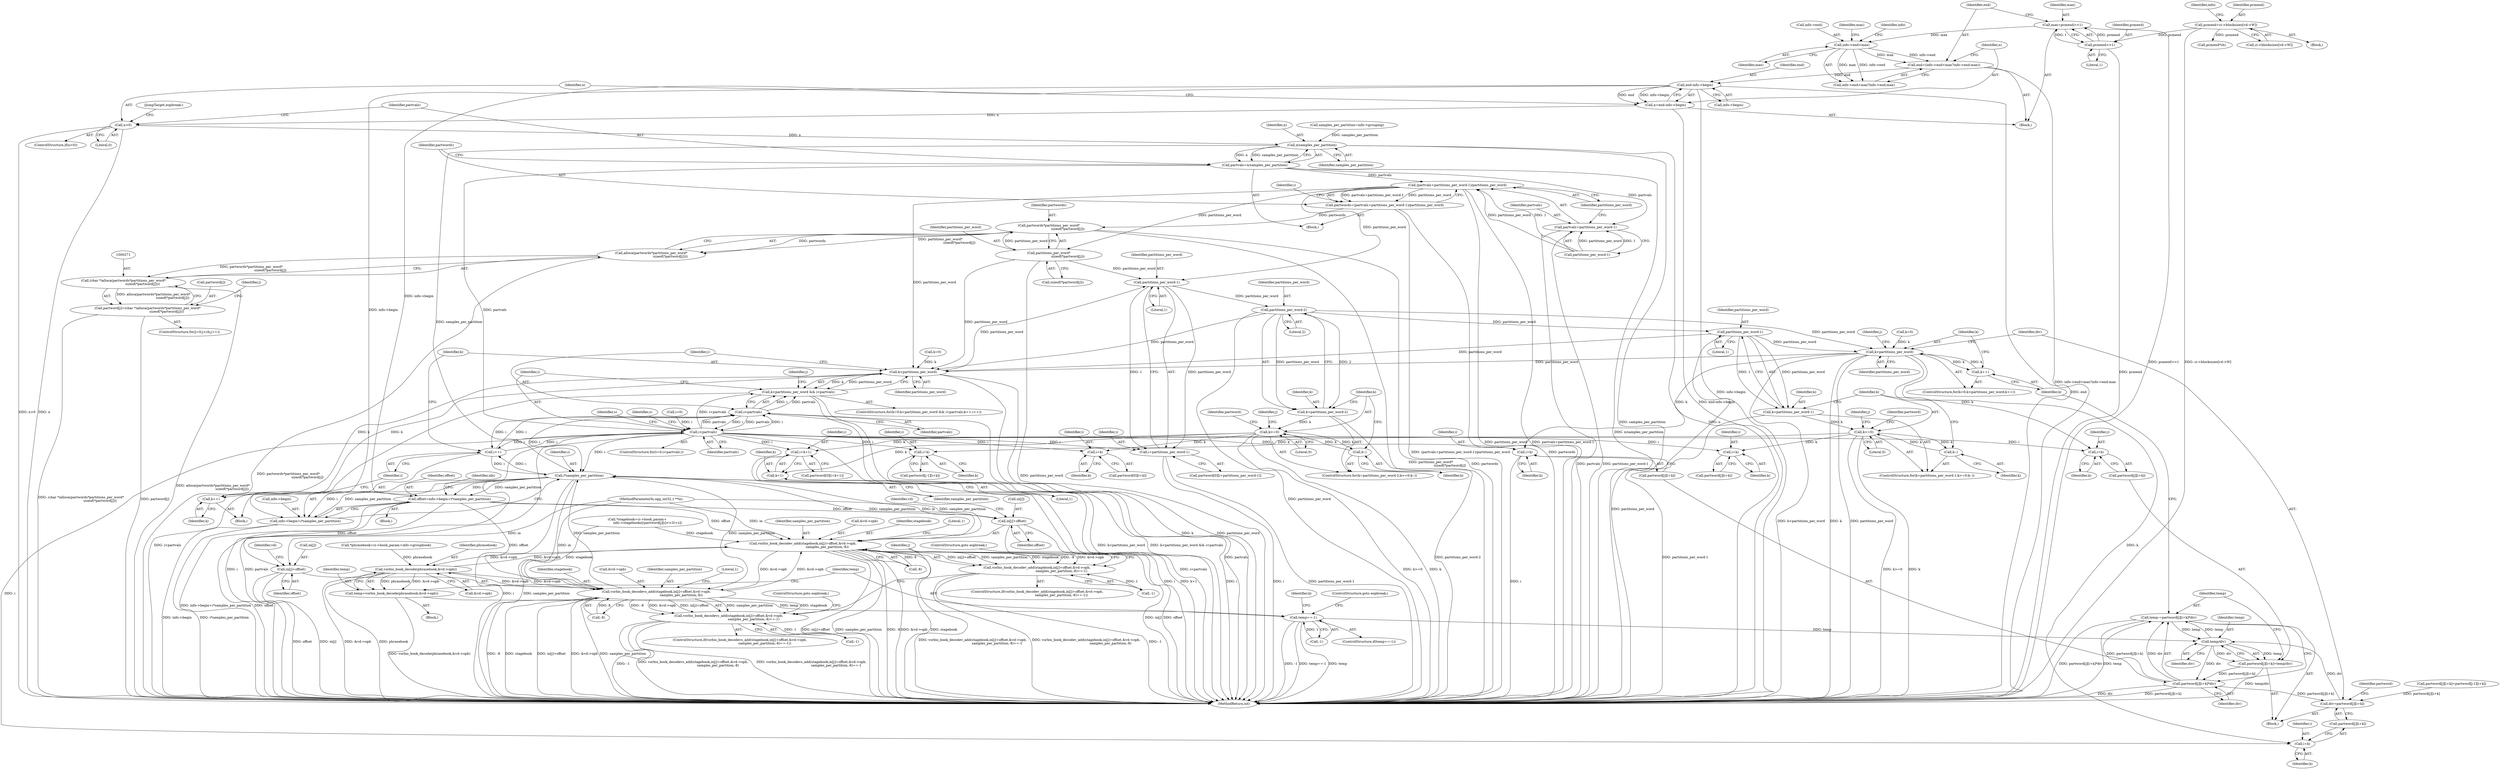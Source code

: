 digraph "0_Android_659030a2e80c38fb8da0a4eb68695349eec6778b@pointer" {
"1000193" [label="(Call,end-info->begin)"];
"1000178" [label="(Call,end=(info->end<max?info->end:max))"];
"1000181" [label="(Call,info->end<max)"];
"1000172" [label="(Call,max=pcmend>>1)"];
"1000174" [label="(Call,pcmend>>1)"];
"1000155" [label="(Call,pcmend=ci->blocksizes[vd->W])"];
"1000191" [label="(Call,n=end-info->begin)"];
"1000199" [label="(Call,n>0)"];
"1000206" [label="(Call,n/samples_per_partition)"];
"1000204" [label="(Call,partvals=n/samples_per_partition)"];
"1000212" [label="(Call,(partvals+partitions_per_word-1)/partitions_per_word)"];
"1000210" [label="(Call,partwords=(partvals+partitions_per_word-1)/partitions_per_word)"];
"1000273" [label="(Call,partwords*partitions_per_word*\n                                     sizeof(*partword[j]))"];
"1000272" [label="(Call,alloca(partwords*partitions_per_word*\n                                     sizeof(*partword[j])))"];
"1000270" [label="(Call,(char *)alloca(partwords*partitions_per_word*\n                                     sizeof(*partword[j])))"];
"1000266" [label="(Call,partword[j]=(char *)alloca(partwords*partitions_per_word*\n                                     sizeof(*partword[j])))"];
"1000275" [label="(Call,partitions_per_word*\n                                     sizeof(*partword[j]))"];
"1000314" [label="(Call,partitions_per_word-1)"];
"1000312" [label="(Call,i+partitions_per_word-1)"];
"1000321" [label="(Call,partitions_per_word-2)"];
"1000319" [label="(Call,k=partitions_per_word-2)"];
"1000324" [label="(Call,k>=0)"];
"1000327" [label="(Call,k--)"];
"1000334" [label="(Call,i+k)"];
"1000342" [label="(Call,i+k+1)"];
"1000344" [label="(Call,k+1)"];
"1000362" [label="(Call,partitions_per_word-1)"];
"1000360" [label="(Call,k=partitions_per_word-1)"];
"1000365" [label="(Call,k>=0)"];
"1000368" [label="(Call,k--)"];
"1000375" [label="(Call,i+k)"];
"1000384" [label="(Call,i+k)"];
"1000416" [label="(Call,k<partitions_per_word)"];
"1000419" [label="(Call,k++)"];
"1000429" [label="(Call,i+k)"];
"1000437" [label="(Call,i+k)"];
"1000450" [label="(Call,i+k)"];
"1000459" [label="(Call,k<partitions_per_word)"];
"1000458" [label="(Call,k<partitions_per_word && i<partvals)"];
"1000466" [label="(Call,k++)"];
"1000213" [label="(Call,partvals+partitions_per_word-1)"];
"1000298" [label="(Call,i<partvals)"];
"1000462" [label="(Call,i<partvals)"];
"1000468" [label="(Call,i++)"];
"1000487" [label="(Call,i*samples_per_partition)"];
"1000481" [label="(Call,offset=info->begin+i*samples_per_partition)"];
"1000544" [label="(Call,vorbis_book_decodev_add(stagebook,in[j]+offset,&vd->opb,\n                                               samples_per_partition,-8))"];
"1000400" [label="(Call,vorbis_book_decode(phrasebook,&vd->opb))"];
"1000398" [label="(Call,temp=vorbis_book_decode(phrasebook,&vd->opb))"];
"1000407" [label="(Call,temp==-1)"];
"1000440" [label="(Call,temp/div)"];
"1000432" [label="(Call,partword[j][i+k]=temp/div)"];
"1000445" [label="(Call,partword[j][i+k]*div)"];
"1000423" [label="(Call,div=partword[j][i+k])"];
"1000443" [label="(Call,temp-=partword[j][i+k]*div)"];
"1000565" [label="(Call,vorbis_book_decodevs_add(stagebook,in[j]+offset,&vd->opb,\n                                                samples_per_partition,-8))"];
"1000564" [label="(Call,vorbis_book_decodevs_add(stagebook,in[j]+offset,&vd->opb,\n                                                samples_per_partition,-8)==-1)"];
"1000543" [label="(Call,vorbis_book_decodev_add(stagebook,in[j]+offset,&vd->opb,\n                                               samples_per_partition,-8)==-1)"];
"1000546" [label="(Call,in[j]+offset)"];
"1000567" [label="(Call,in[j]+offset)"];
"1000483" [label="(Call,info->begin+i*samples_per_partition)"];
"1000572" [label="(Call,&vd->opb)"];
"1000292" [label="(Identifier,s)"];
"1000182" [label="(Call,info->end)"];
"1000564" [label="(Call,vorbis_book_decodevs_add(stagebook,in[j]+offset,&vd->opb,\n                                                samples_per_partition,-8)==-1)"];
"1000326" [label="(Literal,0)"];
"1000385" [label="(Identifier,i)"];
"1000467" [label="(Identifier,k)"];
"1000445" [label="(Call,partword[j][i+k]*div)"];
"1000464" [label="(Identifier,partvals)"];
"1000315" [label="(Identifier,partitions_per_word)"];
"1000462" [label="(Call,i<partvals)"];
"1000314" [label="(Call,partitions_per_word-1)"];
"1000362" [label="(Call,partitions_per_word-1)"];
"1000257" [label="(ControlStructure,for(j=0;j<ch;j++))"];
"1000273" [label="(Call,partwords*partitions_per_word*\n                                     sizeof(*partword[j]))"];
"1000212" [label="(Call,(partvals+partitions_per_word-1)/partitions_per_word)"];
"1000270" [label="(Call,(char *)alloca(partwords*partitions_per_word*\n                                     sizeof(*partword[j])))"];
"1000386" [label="(Identifier,k)"];
"1000487" [label="(Call,i*samples_per_partition)"];
"1000373" [label="(Identifier,partword)"];
"1000277" [label="(Call,sizeof(*partword[j]))"];
"1000213" [label="(Call,partvals+partitions_per_word-1)"];
"1000210" [label="(Call,partwords=(partvals+partitions_per_word-1)/partitions_per_word)"];
"1000156" [label="(Identifier,pcmend)"];
"1000468" [label="(Call,i++)"];
"1000479" [label="(Block,)"];
"1000861" [label="(JumpTarget,eopbreak:)"];
"1000346" [label="(Literal,1)"];
"1000460" [label="(Identifier,k)"];
"1000211" [label="(Identifier,partwords)"];
"1000441" [label="(Identifier,temp)"];
"1000178" [label="(Call,end=(info->end<max?info->end:max))"];
"1000402" [label="(Call,&vd->opb)"];
"1000461" [label="(Identifier,partitions_per_word)"];
"1000344" [label="(Call,k+1)"];
"1000265" [label="(Identifier,j)"];
"1000304" [label="(Identifier,s)"];
"1000275" [label="(Call,partitions_per_word*\n                                     sizeof(*partword[j]))"];
"1000454" [label="(ControlStructure,for(k=0;k<partitions_per_word && i<partvals;k++,i++))"];
"1000195" [label="(Call,info->begin)"];
"1000179" [label="(Identifier,end)"];
"1000176" [label="(Literal,1)"];
"1000463" [label="(Identifier,i)"];
"1000571" [label="(Identifier,offset)"];
"1000170" [label="(Block,)"];
"1000313" [label="(Identifier,i)"];
"1000431" [label="(Identifier,k)"];
"1000395" [label="(Identifier,j)"];
"1000484" [label="(Call,info->begin)"];
"1000328" [label="(Identifier,k)"];
"1000581" [label="(ControlStructure,goto eopbreak;)"];
"1000352" [label="(Identifier,j)"];
"1000568" [label="(Call,in[j])"];
"1000325" [label="(Identifier,k)"];
"1000321" [label="(Call,partitions_per_word-2)"];
"1000319" [label="(Call,k=partitions_per_word-2)"];
"1000401" [label="(Identifier,phrasebook)"];
"1000334" [label="(Call,i+k)"];
"1000335" [label="(Identifier,i)"];
"1000367" [label="(Literal,0)"];
"1000446" [label="(Call,partword[j][i+k])"];
"1000143" [label="(Call,samples_per_partition=info->grouping)"];
"1000371" [label="(Call,partword[j][i+k])"];
"1000167" [label="(Identifier,info)"];
"1000398" [label="(Call,temp=vorbis_book_decode(phrasebook,&vd->opb))"];
"1000215" [label="(Call,partitions_per_word-1)"];
"1000483" [label="(Call,info->begin+i*samples_per_partition)"];
"1000205" [label="(Identifier,partvals)"];
"1000206" [label="(Call,n/samples_per_partition)"];
"1000458" [label="(Call,k<partitions_per_word && i<partvals)"];
"1000414" [label="(Identifier,k)"];
"1000323" [label="(Literal,2)"];
"1000443" [label="(Call,temp-=partword[j][i+k]*div)"];
"1000189" [label="(Identifier,max)"];
"1000453" [label="(Identifier,div)"];
"1000432" [label="(Call,partword[j][i+k]=temp/div)"];
"1000546" [label="(Call,in[j]+offset)"];
"1000406" [label="(ControlStructure,if(temp==-1))"];
"1000308" [label="(Call,partword[0][i+partitions_per_word-1])"];
"1000492" [label="(Identifier,idx)"];
"1000542" [label="(ControlStructure,if(vorbis_book_decodev_add(stagebook,in[j]+offset,&vd->opb,\n                                               samples_per_partition,-8)==-1))"];
"1000200" [label="(Identifier,n)"];
"1000488" [label="(Identifier,i)"];
"1000452" [label="(Identifier,k)"];
"1000375" [label="(Call,i+k)"];
"1000489" [label="(Identifier,samples_per_partition)"];
"1000544" [label="(Call,vorbis_book_decodev_add(stagebook,in[j]+offset,&vd->opb,\n                                               samples_per_partition,-8))"];
"1000588" [label="(Call,pcmend*ch)"];
"1000433" [label="(Call,partword[j][i+k])"];
"1000423" [label="(Call,div=partword[j][i+k])"];
"1000451" [label="(Identifier,i)"];
"1000407" [label="(Call,temp==-1)"];
"1000400" [label="(Call,vorbis_book_decode(phrasebook,&vd->opb))"];
"1000272" [label="(Call,alloca(partwords*partitions_per_word*\n                                     sizeof(*partword[j])))"];
"1000365" [label="(Call,k>=0)"];
"1000438" [label="(Identifier,i)"];
"1000547" [label="(Call,in[j])"];
"1000192" [label="(Identifier,n)"];
"1000343" [label="(Identifier,i)"];
"1000361" [label="(Identifier,k)"];
"1000558" [label="(Call,-1)"];
"1000378" [label="(Call,partword[j-1][i+k])"];
"1000425" [label="(Call,partword[j][i+k])"];
"1000318" [label="(ControlStructure,for(k=partitions_per_word-2;k>=0;k--))"];
"1000444" [label="(Identifier,temp)"];
"1000482" [label="(Identifier,offset)"];
"1000175" [label="(Identifier,pcmend)"];
"1000435" [label="(Identifier,partword)"];
"1000370" [label="(Call,partword[j][i+k]=partword[j-1][i+k])"];
"1000437" [label="(Call,i+k)"];
"1000330" [label="(Call,partword[0][i+k])"];
"1000345" [label="(Identifier,k)"];
"1000294" [label="(ControlStructure,for(i=0;i<partvals;))"];
"1000366" [label="(Identifier,k)"];
"1000360" [label="(Call,k=partitions_per_word-1)"];
"1000545" [label="(Identifier,stagebook)"];
"1000155" [label="(Call,pcmend=ci->blocksizes[vd->W])"];
"1000157" [label="(Call,ci->blocksizes[vd->W])"];
"1000553" [label="(Identifier,vd)"];
"1000204" [label="(Call,partvals=n/samples_per_partition)"];
"1000110" [label="(MethodParameterIn,ogg_int32_t **in)"];
"1000574" [label="(Identifier,vd)"];
"1000359" [label="(ControlStructure,for(k=partitions_per_word-1;k>=0;k--))"];
"1000465" [label="(Block,)"];
"1000320" [label="(Identifier,k)"];
"1000376" [label="(Identifier,i)"];
"1000299" [label="(Identifier,i)"];
"1000409" [label="(Call,-1)"];
"1000300" [label="(Identifier,partvals)"];
"1000133" [label="(Call,*phrasebook=ci->book_param+info->groupbook)"];
"1000567" [label="(Call,in[j]+offset)"];
"1000560" [label="(ControlStructure,goto eopbreak;)"];
"1000421" [label="(Block,)"];
"1000864" [label="(MethodReturn,int)"];
"1000563" [label="(ControlStructure,if(vorbis_book_decodevs_add(stagebook,in[j]+offset,&vd->opb,\n                                                samples_per_partition,-8)==-1))"];
"1000338" [label="(Call,partword[0][i+k+1])"];
"1000358" [label="(Identifier,j)"];
"1000368" [label="(Call,k--)"];
"1000274" [label="(Identifier,partwords)"];
"1000408" [label="(Identifier,temp)"];
"1000174" [label="(Call,pcmend>>1)"];
"1000420" [label="(Identifier,k)"];
"1000276" [label="(Identifier,partitions_per_word)"];
"1000417" [label="(Identifier,k)"];
"1000336" [label="(Identifier,k)"];
"1000543" [label="(Call,vorbis_book_decodev_add(stagebook,in[j]+offset,&vd->opb,\n                                               samples_per_partition,-8)==-1)"];
"1000208" [label="(Identifier,samples_per_partition)"];
"1000384" [label="(Call,i+k)"];
"1000342" [label="(Call,i+k+1)"];
"1000579" [label="(Call,-1)"];
"1000324" [label="(Call,k>=0)"];
"1000364" [label="(Literal,1)"];
"1000369" [label="(Identifier,k)"];
"1000481" [label="(Call,offset=info->begin+i*samples_per_partition)"];
"1000327" [label="(Call,k--)"];
"1000439" [label="(Identifier,k)"];
"1000198" [label="(ControlStructure,if(n>0))"];
"1000413" [label="(Call,k=0)"];
"1000559" [label="(Literal,1)"];
"1000316" [label="(Literal,1)"];
"1000221" [label="(Identifier,i)"];
"1000267" [label="(Call,partword[j])"];
"1000191" [label="(Call,n=end-info->begin)"];
"1000411" [label="(ControlStructure,goto eopbreak;)"];
"1000577" [label="(Call,-8)"];
"1000424" [label="(Identifier,div)"];
"1000555" [label="(Identifier,samples_per_partition)"];
"1000576" [label="(Identifier,samples_per_partition)"];
"1000194" [label="(Identifier,end)"];
"1000478" [label="(Identifier,j)"];
"1000416" [label="(Call,k<partitions_per_word)"];
"1000332" [label="(Identifier,partword)"];
"1000180" [label="(Call,info->end<max?info->end:max)"];
"1000565" [label="(Call,vorbis_book_decodevs_add(stagebook,in[j]+offset,&vd->opb,\n                                                samples_per_partition,-8))"];
"1000518" [label="(Call,*stagebook=ci->book_param+\n                    info->stagebooks[(partword[j][i]<<3)+s])"];
"1000295" [label="(Call,i=0)"];
"1000466" [label="(Call,k++)"];
"1000113" [label="(Block,)"];
"1000418" [label="(Identifier,partitions_per_word)"];
"1000214" [label="(Identifier,partvals)"];
"1000298" [label="(Call,i<partvals)"];
"1000312" [label="(Call,i+partitions_per_word-1)"];
"1000419" [label="(Call,k++)"];
"1000396" [label="(Block,)"];
"1000266" [label="(Call,partword[j]=(char *)alloca(partwords*partitions_per_word*\n                                     sizeof(*partword[j])))"];
"1000207" [label="(Identifier,n)"];
"1000472" [label="(Identifier,j)"];
"1000556" [label="(Call,-8)"];
"1000187" [label="(Identifier,info)"];
"1000377" [label="(Identifier,k)"];
"1000429" [label="(Call,i+k)"];
"1000322" [label="(Identifier,partitions_per_word)"];
"1000580" [label="(Literal,1)"];
"1000202" [label="(Block,)"];
"1000551" [label="(Call,&vd->opb)"];
"1000399" [label="(Identifier,temp)"];
"1000201" [label="(Literal,0)"];
"1000450" [label="(Call,i+k)"];
"1000430" [label="(Identifier,i)"];
"1000550" [label="(Identifier,offset)"];
"1000412" [label="(ControlStructure,for(k=0;k<partitions_per_word;k++))"];
"1000469" [label="(Identifier,i)"];
"1000455" [label="(Call,k=0)"];
"1000173" [label="(Identifier,max)"];
"1000218" [label="(Identifier,partitions_per_word)"];
"1000440" [label="(Call,temp/div)"];
"1000566" [label="(Identifier,stagebook)"];
"1000459" [label="(Call,k<partitions_per_word)"];
"1000172" [label="(Call,max=pcmend>>1)"];
"1000185" [label="(Identifier,max)"];
"1000199" [label="(Call,n>0)"];
"1000193" [label="(Call,end-info->begin)"];
"1000363" [label="(Identifier,partitions_per_word)"];
"1000442" [label="(Identifier,div)"];
"1000181" [label="(Call,info->end<max)"];
"1000193" -> "1000191"  [label="AST: "];
"1000193" -> "1000195"  [label="CFG: "];
"1000194" -> "1000193"  [label="AST: "];
"1000195" -> "1000193"  [label="AST: "];
"1000191" -> "1000193"  [label="CFG: "];
"1000193" -> "1000864"  [label="DDG: end"];
"1000193" -> "1000864"  [label="DDG: info->begin"];
"1000193" -> "1000191"  [label="DDG: end"];
"1000193" -> "1000191"  [label="DDG: info->begin"];
"1000178" -> "1000193"  [label="DDG: end"];
"1000193" -> "1000481"  [label="DDG: info->begin"];
"1000193" -> "1000483"  [label="DDG: info->begin"];
"1000178" -> "1000170"  [label="AST: "];
"1000178" -> "1000180"  [label="CFG: "];
"1000179" -> "1000178"  [label="AST: "];
"1000180" -> "1000178"  [label="AST: "];
"1000192" -> "1000178"  [label="CFG: "];
"1000178" -> "1000864"  [label="DDG: info->end<max?info->end:max"];
"1000181" -> "1000178"  [label="DDG: info->end"];
"1000181" -> "1000178"  [label="DDG: max"];
"1000181" -> "1000180"  [label="AST: "];
"1000181" -> "1000185"  [label="CFG: "];
"1000182" -> "1000181"  [label="AST: "];
"1000185" -> "1000181"  [label="AST: "];
"1000187" -> "1000181"  [label="CFG: "];
"1000189" -> "1000181"  [label="CFG: "];
"1000172" -> "1000181"  [label="DDG: max"];
"1000181" -> "1000180"  [label="DDG: info->end"];
"1000181" -> "1000180"  [label="DDG: max"];
"1000172" -> "1000170"  [label="AST: "];
"1000172" -> "1000174"  [label="CFG: "];
"1000173" -> "1000172"  [label="AST: "];
"1000174" -> "1000172"  [label="AST: "];
"1000179" -> "1000172"  [label="CFG: "];
"1000172" -> "1000864"  [label="DDG: pcmend>>1"];
"1000174" -> "1000172"  [label="DDG: pcmend"];
"1000174" -> "1000172"  [label="DDG: 1"];
"1000174" -> "1000176"  [label="CFG: "];
"1000175" -> "1000174"  [label="AST: "];
"1000176" -> "1000174"  [label="AST: "];
"1000174" -> "1000864"  [label="DDG: pcmend"];
"1000155" -> "1000174"  [label="DDG: pcmend"];
"1000155" -> "1000113"  [label="AST: "];
"1000155" -> "1000157"  [label="CFG: "];
"1000156" -> "1000155"  [label="AST: "];
"1000157" -> "1000155"  [label="AST: "];
"1000167" -> "1000155"  [label="CFG: "];
"1000155" -> "1000864"  [label="DDG: ci->blocksizes[vd->W]"];
"1000155" -> "1000588"  [label="DDG: pcmend"];
"1000191" -> "1000170"  [label="AST: "];
"1000192" -> "1000191"  [label="AST: "];
"1000200" -> "1000191"  [label="CFG: "];
"1000191" -> "1000864"  [label="DDG: end-info->begin"];
"1000191" -> "1000199"  [label="DDG: n"];
"1000199" -> "1000198"  [label="AST: "];
"1000199" -> "1000201"  [label="CFG: "];
"1000200" -> "1000199"  [label="AST: "];
"1000201" -> "1000199"  [label="AST: "];
"1000205" -> "1000199"  [label="CFG: "];
"1000861" -> "1000199"  [label="CFG: "];
"1000199" -> "1000864"  [label="DDG: n"];
"1000199" -> "1000864"  [label="DDG: n>0"];
"1000199" -> "1000206"  [label="DDG: n"];
"1000206" -> "1000204"  [label="AST: "];
"1000206" -> "1000208"  [label="CFG: "];
"1000207" -> "1000206"  [label="AST: "];
"1000208" -> "1000206"  [label="AST: "];
"1000204" -> "1000206"  [label="CFG: "];
"1000206" -> "1000864"  [label="DDG: samples_per_partition"];
"1000206" -> "1000864"  [label="DDG: n"];
"1000206" -> "1000204"  [label="DDG: n"];
"1000206" -> "1000204"  [label="DDG: samples_per_partition"];
"1000143" -> "1000206"  [label="DDG: samples_per_partition"];
"1000206" -> "1000487"  [label="DDG: samples_per_partition"];
"1000204" -> "1000202"  [label="AST: "];
"1000205" -> "1000204"  [label="AST: "];
"1000211" -> "1000204"  [label="CFG: "];
"1000204" -> "1000864"  [label="DDG: n/samples_per_partition"];
"1000204" -> "1000212"  [label="DDG: partvals"];
"1000204" -> "1000213"  [label="DDG: partvals"];
"1000204" -> "1000298"  [label="DDG: partvals"];
"1000212" -> "1000210"  [label="AST: "];
"1000212" -> "1000218"  [label="CFG: "];
"1000213" -> "1000212"  [label="AST: "];
"1000218" -> "1000212"  [label="AST: "];
"1000210" -> "1000212"  [label="CFG: "];
"1000212" -> "1000864"  [label="DDG: partitions_per_word"];
"1000212" -> "1000864"  [label="DDG: partvals+partitions_per_word-1"];
"1000212" -> "1000210"  [label="DDG: partvals+partitions_per_word-1"];
"1000212" -> "1000210"  [label="DDG: partitions_per_word"];
"1000215" -> "1000212"  [label="DDG: partitions_per_word"];
"1000215" -> "1000212"  [label="DDG: 1"];
"1000212" -> "1000275"  [label="DDG: partitions_per_word"];
"1000212" -> "1000314"  [label="DDG: partitions_per_word"];
"1000212" -> "1000459"  [label="DDG: partitions_per_word"];
"1000210" -> "1000202"  [label="AST: "];
"1000211" -> "1000210"  [label="AST: "];
"1000221" -> "1000210"  [label="CFG: "];
"1000210" -> "1000864"  [label="DDG: (partvals+partitions_per_word-1)/partitions_per_word"];
"1000210" -> "1000864"  [label="DDG: partwords"];
"1000210" -> "1000273"  [label="DDG: partwords"];
"1000273" -> "1000272"  [label="AST: "];
"1000273" -> "1000275"  [label="CFG: "];
"1000274" -> "1000273"  [label="AST: "];
"1000275" -> "1000273"  [label="AST: "];
"1000272" -> "1000273"  [label="CFG: "];
"1000273" -> "1000864"  [label="DDG: partitions_per_word*\n                                     sizeof(*partword[j])"];
"1000273" -> "1000864"  [label="DDG: partwords"];
"1000273" -> "1000272"  [label="DDG: partwords"];
"1000273" -> "1000272"  [label="DDG: partitions_per_word*\n                                     sizeof(*partword[j])"];
"1000275" -> "1000273"  [label="DDG: partitions_per_word"];
"1000272" -> "1000270"  [label="AST: "];
"1000270" -> "1000272"  [label="CFG: "];
"1000272" -> "1000864"  [label="DDG: partwords*partitions_per_word*\n                                     sizeof(*partword[j])"];
"1000272" -> "1000270"  [label="DDG: partwords*partitions_per_word*\n                                     sizeof(*partword[j])"];
"1000270" -> "1000266"  [label="AST: "];
"1000271" -> "1000270"  [label="AST: "];
"1000266" -> "1000270"  [label="CFG: "];
"1000270" -> "1000864"  [label="DDG: alloca(partwords*partitions_per_word*\n                                     sizeof(*partword[j]))"];
"1000270" -> "1000266"  [label="DDG: alloca(partwords*partitions_per_word*\n                                     sizeof(*partword[j]))"];
"1000266" -> "1000257"  [label="AST: "];
"1000267" -> "1000266"  [label="AST: "];
"1000265" -> "1000266"  [label="CFG: "];
"1000266" -> "1000864"  [label="DDG: partword[j]"];
"1000266" -> "1000864"  [label="DDG: (char *)alloca(partwords*partitions_per_word*\n                                     sizeof(*partword[j]))"];
"1000275" -> "1000277"  [label="CFG: "];
"1000276" -> "1000275"  [label="AST: "];
"1000277" -> "1000275"  [label="AST: "];
"1000275" -> "1000864"  [label="DDG: partitions_per_word"];
"1000275" -> "1000314"  [label="DDG: partitions_per_word"];
"1000275" -> "1000459"  [label="DDG: partitions_per_word"];
"1000314" -> "1000312"  [label="AST: "];
"1000314" -> "1000316"  [label="CFG: "];
"1000315" -> "1000314"  [label="AST: "];
"1000316" -> "1000314"  [label="AST: "];
"1000312" -> "1000314"  [label="CFG: "];
"1000314" -> "1000312"  [label="DDG: partitions_per_word"];
"1000314" -> "1000312"  [label="DDG: 1"];
"1000459" -> "1000314"  [label="DDG: partitions_per_word"];
"1000314" -> "1000321"  [label="DDG: partitions_per_word"];
"1000312" -> "1000308"  [label="AST: "];
"1000313" -> "1000312"  [label="AST: "];
"1000308" -> "1000312"  [label="CFG: "];
"1000312" -> "1000864"  [label="DDG: i"];
"1000312" -> "1000864"  [label="DDG: partitions_per_word-1"];
"1000298" -> "1000312"  [label="DDG: i"];
"1000321" -> "1000319"  [label="AST: "];
"1000321" -> "1000323"  [label="CFG: "];
"1000322" -> "1000321"  [label="AST: "];
"1000323" -> "1000321"  [label="AST: "];
"1000319" -> "1000321"  [label="CFG: "];
"1000321" -> "1000864"  [label="DDG: partitions_per_word"];
"1000321" -> "1000319"  [label="DDG: partitions_per_word"];
"1000321" -> "1000319"  [label="DDG: 2"];
"1000321" -> "1000362"  [label="DDG: partitions_per_word"];
"1000321" -> "1000416"  [label="DDG: partitions_per_word"];
"1000321" -> "1000459"  [label="DDG: partitions_per_word"];
"1000319" -> "1000318"  [label="AST: "];
"1000320" -> "1000319"  [label="AST: "];
"1000325" -> "1000319"  [label="CFG: "];
"1000319" -> "1000864"  [label="DDG: partitions_per_word-2"];
"1000319" -> "1000324"  [label="DDG: k"];
"1000324" -> "1000318"  [label="AST: "];
"1000324" -> "1000326"  [label="CFG: "];
"1000325" -> "1000324"  [label="AST: "];
"1000326" -> "1000324"  [label="AST: "];
"1000332" -> "1000324"  [label="CFG: "];
"1000352" -> "1000324"  [label="CFG: "];
"1000324" -> "1000864"  [label="DDG: k>=0"];
"1000324" -> "1000864"  [label="DDG: k"];
"1000327" -> "1000324"  [label="DDG: k"];
"1000324" -> "1000327"  [label="DDG: k"];
"1000324" -> "1000334"  [label="DDG: k"];
"1000324" -> "1000342"  [label="DDG: k"];
"1000324" -> "1000344"  [label="DDG: k"];
"1000327" -> "1000318"  [label="AST: "];
"1000327" -> "1000328"  [label="CFG: "];
"1000328" -> "1000327"  [label="AST: "];
"1000325" -> "1000327"  [label="CFG: "];
"1000334" -> "1000330"  [label="AST: "];
"1000334" -> "1000336"  [label="CFG: "];
"1000335" -> "1000334"  [label="AST: "];
"1000336" -> "1000334"  [label="AST: "];
"1000330" -> "1000334"  [label="CFG: "];
"1000298" -> "1000334"  [label="DDG: i"];
"1000342" -> "1000338"  [label="AST: "];
"1000342" -> "1000344"  [label="CFG: "];
"1000343" -> "1000342"  [label="AST: "];
"1000344" -> "1000342"  [label="AST: "];
"1000338" -> "1000342"  [label="CFG: "];
"1000342" -> "1000864"  [label="DDG: k+1"];
"1000342" -> "1000864"  [label="DDG: i"];
"1000298" -> "1000342"  [label="DDG: i"];
"1000344" -> "1000346"  [label="CFG: "];
"1000345" -> "1000344"  [label="AST: "];
"1000346" -> "1000344"  [label="AST: "];
"1000362" -> "1000360"  [label="AST: "];
"1000362" -> "1000364"  [label="CFG: "];
"1000363" -> "1000362"  [label="AST: "];
"1000364" -> "1000362"  [label="AST: "];
"1000360" -> "1000362"  [label="CFG: "];
"1000362" -> "1000864"  [label="DDG: partitions_per_word"];
"1000362" -> "1000360"  [label="DDG: partitions_per_word"];
"1000362" -> "1000360"  [label="DDG: 1"];
"1000362" -> "1000416"  [label="DDG: partitions_per_word"];
"1000362" -> "1000459"  [label="DDG: partitions_per_word"];
"1000360" -> "1000359"  [label="AST: "];
"1000361" -> "1000360"  [label="AST: "];
"1000366" -> "1000360"  [label="CFG: "];
"1000360" -> "1000864"  [label="DDG: partitions_per_word-1"];
"1000360" -> "1000365"  [label="DDG: k"];
"1000365" -> "1000359"  [label="AST: "];
"1000365" -> "1000367"  [label="CFG: "];
"1000366" -> "1000365"  [label="AST: "];
"1000367" -> "1000365"  [label="AST: "];
"1000373" -> "1000365"  [label="CFG: "];
"1000358" -> "1000365"  [label="CFG: "];
"1000365" -> "1000864"  [label="DDG: k>=0"];
"1000365" -> "1000864"  [label="DDG: k"];
"1000368" -> "1000365"  [label="DDG: k"];
"1000365" -> "1000368"  [label="DDG: k"];
"1000365" -> "1000375"  [label="DDG: k"];
"1000365" -> "1000384"  [label="DDG: k"];
"1000368" -> "1000359"  [label="AST: "];
"1000368" -> "1000369"  [label="CFG: "];
"1000369" -> "1000368"  [label="AST: "];
"1000366" -> "1000368"  [label="CFG: "];
"1000375" -> "1000371"  [label="AST: "];
"1000375" -> "1000377"  [label="CFG: "];
"1000376" -> "1000375"  [label="AST: "];
"1000377" -> "1000375"  [label="AST: "];
"1000371" -> "1000375"  [label="CFG: "];
"1000298" -> "1000375"  [label="DDG: i"];
"1000384" -> "1000378"  [label="AST: "];
"1000384" -> "1000386"  [label="CFG: "];
"1000385" -> "1000384"  [label="AST: "];
"1000386" -> "1000384"  [label="AST: "];
"1000378" -> "1000384"  [label="CFG: "];
"1000384" -> "1000864"  [label="DDG: i"];
"1000298" -> "1000384"  [label="DDG: i"];
"1000416" -> "1000412"  [label="AST: "];
"1000416" -> "1000418"  [label="CFG: "];
"1000417" -> "1000416"  [label="AST: "];
"1000418" -> "1000416"  [label="AST: "];
"1000424" -> "1000416"  [label="CFG: "];
"1000395" -> "1000416"  [label="CFG: "];
"1000416" -> "1000864"  [label="DDG: partitions_per_word"];
"1000416" -> "1000864"  [label="DDG: k<partitions_per_word"];
"1000416" -> "1000864"  [label="DDG: k"];
"1000419" -> "1000416"  [label="DDG: k"];
"1000413" -> "1000416"  [label="DDG: k"];
"1000416" -> "1000419"  [label="DDG: k"];
"1000416" -> "1000429"  [label="DDG: k"];
"1000416" -> "1000437"  [label="DDG: k"];
"1000416" -> "1000450"  [label="DDG: k"];
"1000416" -> "1000459"  [label="DDG: partitions_per_word"];
"1000419" -> "1000412"  [label="AST: "];
"1000419" -> "1000420"  [label="CFG: "];
"1000420" -> "1000419"  [label="AST: "];
"1000417" -> "1000419"  [label="CFG: "];
"1000429" -> "1000425"  [label="AST: "];
"1000429" -> "1000431"  [label="CFG: "];
"1000430" -> "1000429"  [label="AST: "];
"1000431" -> "1000429"  [label="AST: "];
"1000425" -> "1000429"  [label="CFG: "];
"1000298" -> "1000429"  [label="DDG: i"];
"1000437" -> "1000433"  [label="AST: "];
"1000437" -> "1000439"  [label="CFG: "];
"1000438" -> "1000437"  [label="AST: "];
"1000439" -> "1000437"  [label="AST: "];
"1000433" -> "1000437"  [label="CFG: "];
"1000298" -> "1000437"  [label="DDG: i"];
"1000450" -> "1000446"  [label="AST: "];
"1000450" -> "1000452"  [label="CFG: "];
"1000451" -> "1000450"  [label="AST: "];
"1000452" -> "1000450"  [label="AST: "];
"1000446" -> "1000450"  [label="CFG: "];
"1000450" -> "1000864"  [label="DDG: i"];
"1000298" -> "1000450"  [label="DDG: i"];
"1000459" -> "1000458"  [label="AST: "];
"1000459" -> "1000461"  [label="CFG: "];
"1000460" -> "1000459"  [label="AST: "];
"1000461" -> "1000459"  [label="AST: "];
"1000463" -> "1000459"  [label="CFG: "];
"1000458" -> "1000459"  [label="CFG: "];
"1000459" -> "1000864"  [label="DDG: k"];
"1000459" -> "1000864"  [label="DDG: partitions_per_word"];
"1000459" -> "1000458"  [label="DDG: k"];
"1000459" -> "1000458"  [label="DDG: partitions_per_word"];
"1000466" -> "1000459"  [label="DDG: k"];
"1000455" -> "1000459"  [label="DDG: k"];
"1000459" -> "1000466"  [label="DDG: k"];
"1000458" -> "1000454"  [label="AST: "];
"1000458" -> "1000462"  [label="CFG: "];
"1000462" -> "1000458"  [label="AST: "];
"1000299" -> "1000458"  [label="CFG: "];
"1000472" -> "1000458"  [label="CFG: "];
"1000458" -> "1000864"  [label="DDG: k<partitions_per_word"];
"1000458" -> "1000864"  [label="DDG: k<partitions_per_word && i<partvals"];
"1000458" -> "1000864"  [label="DDG: i<partvals"];
"1000462" -> "1000458"  [label="DDG: i"];
"1000462" -> "1000458"  [label="DDG: partvals"];
"1000298" -> "1000458"  [label="DDG: i<partvals"];
"1000466" -> "1000465"  [label="AST: "];
"1000466" -> "1000467"  [label="CFG: "];
"1000467" -> "1000466"  [label="AST: "];
"1000469" -> "1000466"  [label="CFG: "];
"1000213" -> "1000215"  [label="CFG: "];
"1000214" -> "1000213"  [label="AST: "];
"1000215" -> "1000213"  [label="AST: "];
"1000218" -> "1000213"  [label="CFG: "];
"1000213" -> "1000864"  [label="DDG: partvals"];
"1000213" -> "1000864"  [label="DDG: partitions_per_word-1"];
"1000215" -> "1000213"  [label="DDG: partitions_per_word"];
"1000215" -> "1000213"  [label="DDG: 1"];
"1000298" -> "1000294"  [label="AST: "];
"1000298" -> "1000300"  [label="CFG: "];
"1000299" -> "1000298"  [label="AST: "];
"1000300" -> "1000298"  [label="AST: "];
"1000304" -> "1000298"  [label="CFG: "];
"1000292" -> "1000298"  [label="CFG: "];
"1000298" -> "1000864"  [label="DDG: i<partvals"];
"1000298" -> "1000864"  [label="DDG: i"];
"1000298" -> "1000864"  [label="DDG: partvals"];
"1000295" -> "1000298"  [label="DDG: i"];
"1000462" -> "1000298"  [label="DDG: i"];
"1000462" -> "1000298"  [label="DDG: partvals"];
"1000468" -> "1000298"  [label="DDG: i"];
"1000298" -> "1000462"  [label="DDG: i"];
"1000298" -> "1000462"  [label="DDG: partvals"];
"1000298" -> "1000468"  [label="DDG: i"];
"1000298" -> "1000487"  [label="DDG: i"];
"1000462" -> "1000464"  [label="CFG: "];
"1000463" -> "1000462"  [label="AST: "];
"1000464" -> "1000462"  [label="AST: "];
"1000462" -> "1000864"  [label="DDG: partvals"];
"1000468" -> "1000462"  [label="DDG: i"];
"1000462" -> "1000468"  [label="DDG: i"];
"1000462" -> "1000487"  [label="DDG: i"];
"1000468" -> "1000465"  [label="AST: "];
"1000468" -> "1000469"  [label="CFG: "];
"1000469" -> "1000468"  [label="AST: "];
"1000460" -> "1000468"  [label="CFG: "];
"1000487" -> "1000468"  [label="DDG: i"];
"1000468" -> "1000487"  [label="DDG: i"];
"1000487" -> "1000483"  [label="AST: "];
"1000487" -> "1000489"  [label="CFG: "];
"1000488" -> "1000487"  [label="AST: "];
"1000489" -> "1000487"  [label="AST: "];
"1000483" -> "1000487"  [label="CFG: "];
"1000487" -> "1000864"  [label="DDG: samples_per_partition"];
"1000487" -> "1000864"  [label="DDG: i"];
"1000487" -> "1000481"  [label="DDG: i"];
"1000487" -> "1000481"  [label="DDG: samples_per_partition"];
"1000487" -> "1000483"  [label="DDG: i"];
"1000487" -> "1000483"  [label="DDG: samples_per_partition"];
"1000544" -> "1000487"  [label="DDG: samples_per_partition"];
"1000565" -> "1000487"  [label="DDG: samples_per_partition"];
"1000487" -> "1000544"  [label="DDG: samples_per_partition"];
"1000487" -> "1000565"  [label="DDG: samples_per_partition"];
"1000481" -> "1000479"  [label="AST: "];
"1000481" -> "1000483"  [label="CFG: "];
"1000482" -> "1000481"  [label="AST: "];
"1000483" -> "1000481"  [label="AST: "];
"1000492" -> "1000481"  [label="CFG: "];
"1000481" -> "1000864"  [label="DDG: info->begin+i*samples_per_partition"];
"1000481" -> "1000864"  [label="DDG: offset"];
"1000481" -> "1000544"  [label="DDG: offset"];
"1000481" -> "1000546"  [label="DDG: offset"];
"1000481" -> "1000565"  [label="DDG: offset"];
"1000481" -> "1000567"  [label="DDG: offset"];
"1000544" -> "1000543"  [label="AST: "];
"1000544" -> "1000556"  [label="CFG: "];
"1000545" -> "1000544"  [label="AST: "];
"1000546" -> "1000544"  [label="AST: "];
"1000551" -> "1000544"  [label="AST: "];
"1000555" -> "1000544"  [label="AST: "];
"1000556" -> "1000544"  [label="AST: "];
"1000559" -> "1000544"  [label="CFG: "];
"1000544" -> "1000864"  [label="DDG: in[j]+offset"];
"1000544" -> "1000864"  [label="DDG: samples_per_partition"];
"1000544" -> "1000864"  [label="DDG: -8"];
"1000544" -> "1000864"  [label="DDG: &vd->opb"];
"1000544" -> "1000864"  [label="DDG: stagebook"];
"1000544" -> "1000400"  [label="DDG: &vd->opb"];
"1000544" -> "1000543"  [label="DDG: in[j]+offset"];
"1000544" -> "1000543"  [label="DDG: samples_per_partition"];
"1000544" -> "1000543"  [label="DDG: stagebook"];
"1000544" -> "1000543"  [label="DDG: -8"];
"1000544" -> "1000543"  [label="DDG: &vd->opb"];
"1000518" -> "1000544"  [label="DDG: stagebook"];
"1000110" -> "1000544"  [label="DDG: in"];
"1000400" -> "1000544"  [label="DDG: &vd->opb"];
"1000565" -> "1000544"  [label="DDG: &vd->opb"];
"1000556" -> "1000544"  [label="DDG: 8"];
"1000544" -> "1000565"  [label="DDG: &vd->opb"];
"1000400" -> "1000398"  [label="AST: "];
"1000400" -> "1000402"  [label="CFG: "];
"1000401" -> "1000400"  [label="AST: "];
"1000402" -> "1000400"  [label="AST: "];
"1000398" -> "1000400"  [label="CFG: "];
"1000400" -> "1000864"  [label="DDG: phrasebook"];
"1000400" -> "1000864"  [label="DDG: &vd->opb"];
"1000400" -> "1000398"  [label="DDG: phrasebook"];
"1000400" -> "1000398"  [label="DDG: &vd->opb"];
"1000133" -> "1000400"  [label="DDG: phrasebook"];
"1000565" -> "1000400"  [label="DDG: &vd->opb"];
"1000400" -> "1000565"  [label="DDG: &vd->opb"];
"1000398" -> "1000396"  [label="AST: "];
"1000399" -> "1000398"  [label="AST: "];
"1000408" -> "1000398"  [label="CFG: "];
"1000398" -> "1000864"  [label="DDG: vorbis_book_decode(phrasebook,&vd->opb)"];
"1000398" -> "1000407"  [label="DDG: temp"];
"1000407" -> "1000406"  [label="AST: "];
"1000407" -> "1000409"  [label="CFG: "];
"1000408" -> "1000407"  [label="AST: "];
"1000409" -> "1000407"  [label="AST: "];
"1000411" -> "1000407"  [label="CFG: "];
"1000414" -> "1000407"  [label="CFG: "];
"1000407" -> "1000864"  [label="DDG: -1"];
"1000407" -> "1000864"  [label="DDG: temp==-1"];
"1000407" -> "1000864"  [label="DDG: temp"];
"1000409" -> "1000407"  [label="DDG: 1"];
"1000407" -> "1000440"  [label="DDG: temp"];
"1000440" -> "1000432"  [label="AST: "];
"1000440" -> "1000442"  [label="CFG: "];
"1000441" -> "1000440"  [label="AST: "];
"1000442" -> "1000440"  [label="AST: "];
"1000432" -> "1000440"  [label="CFG: "];
"1000440" -> "1000432"  [label="DDG: temp"];
"1000440" -> "1000432"  [label="DDG: div"];
"1000443" -> "1000440"  [label="DDG: temp"];
"1000423" -> "1000440"  [label="DDG: div"];
"1000440" -> "1000443"  [label="DDG: temp"];
"1000440" -> "1000445"  [label="DDG: div"];
"1000432" -> "1000421"  [label="AST: "];
"1000433" -> "1000432"  [label="AST: "];
"1000444" -> "1000432"  [label="CFG: "];
"1000432" -> "1000864"  [label="DDG: temp/div"];
"1000432" -> "1000445"  [label="DDG: partword[j][i+k]"];
"1000445" -> "1000443"  [label="AST: "];
"1000445" -> "1000453"  [label="CFG: "];
"1000446" -> "1000445"  [label="AST: "];
"1000453" -> "1000445"  [label="AST: "];
"1000443" -> "1000445"  [label="CFG: "];
"1000445" -> "1000864"  [label="DDG: partword[j][i+k]"];
"1000445" -> "1000864"  [label="DDG: div"];
"1000445" -> "1000423"  [label="DDG: partword[j][i+k]"];
"1000445" -> "1000443"  [label="DDG: partword[j][i+k]"];
"1000445" -> "1000443"  [label="DDG: div"];
"1000423" -> "1000421"  [label="AST: "];
"1000423" -> "1000425"  [label="CFG: "];
"1000424" -> "1000423"  [label="AST: "];
"1000425" -> "1000423"  [label="AST: "];
"1000435" -> "1000423"  [label="CFG: "];
"1000370" -> "1000423"  [label="DDG: partword[j][i+k]"];
"1000443" -> "1000421"  [label="AST: "];
"1000444" -> "1000443"  [label="AST: "];
"1000420" -> "1000443"  [label="CFG: "];
"1000443" -> "1000864"  [label="DDG: partword[j][i+k]*div"];
"1000443" -> "1000864"  [label="DDG: temp"];
"1000565" -> "1000564"  [label="AST: "];
"1000565" -> "1000577"  [label="CFG: "];
"1000566" -> "1000565"  [label="AST: "];
"1000567" -> "1000565"  [label="AST: "];
"1000572" -> "1000565"  [label="AST: "];
"1000576" -> "1000565"  [label="AST: "];
"1000577" -> "1000565"  [label="AST: "];
"1000580" -> "1000565"  [label="CFG: "];
"1000565" -> "1000864"  [label="DDG: -8"];
"1000565" -> "1000864"  [label="DDG: stagebook"];
"1000565" -> "1000864"  [label="DDG: in[j]+offset"];
"1000565" -> "1000864"  [label="DDG: &vd->opb"];
"1000565" -> "1000864"  [label="DDG: samples_per_partition"];
"1000565" -> "1000564"  [label="DDG: samples_per_partition"];
"1000565" -> "1000564"  [label="DDG: stagebook"];
"1000565" -> "1000564"  [label="DDG: -8"];
"1000565" -> "1000564"  [label="DDG: &vd->opb"];
"1000565" -> "1000564"  [label="DDG: in[j]+offset"];
"1000518" -> "1000565"  [label="DDG: stagebook"];
"1000110" -> "1000565"  [label="DDG: in"];
"1000577" -> "1000565"  [label="DDG: 8"];
"1000564" -> "1000563"  [label="AST: "];
"1000564" -> "1000579"  [label="CFG: "];
"1000579" -> "1000564"  [label="AST: "];
"1000581" -> "1000564"  [label="CFG: "];
"1000478" -> "1000564"  [label="CFG: "];
"1000564" -> "1000864"  [label="DDG: -1"];
"1000564" -> "1000864"  [label="DDG: vorbis_book_decodevs_add(stagebook,in[j]+offset,&vd->opb,\n                                                samples_per_partition,-8)"];
"1000564" -> "1000864"  [label="DDG: vorbis_book_decodevs_add(stagebook,in[j]+offset,&vd->opb,\n                                                samples_per_partition,-8)==-1"];
"1000579" -> "1000564"  [label="DDG: 1"];
"1000543" -> "1000542"  [label="AST: "];
"1000543" -> "1000558"  [label="CFG: "];
"1000558" -> "1000543"  [label="AST: "];
"1000560" -> "1000543"  [label="CFG: "];
"1000478" -> "1000543"  [label="CFG: "];
"1000543" -> "1000864"  [label="DDG: -1"];
"1000543" -> "1000864"  [label="DDG: vorbis_book_decodev_add(stagebook,in[j]+offset,&vd->opb,\n                                               samples_per_partition,-8)==-1"];
"1000543" -> "1000864"  [label="DDG: vorbis_book_decodev_add(stagebook,in[j]+offset,&vd->opb,\n                                               samples_per_partition,-8)"];
"1000558" -> "1000543"  [label="DDG: 1"];
"1000546" -> "1000550"  [label="CFG: "];
"1000547" -> "1000546"  [label="AST: "];
"1000550" -> "1000546"  [label="AST: "];
"1000553" -> "1000546"  [label="CFG: "];
"1000546" -> "1000864"  [label="DDG: offset"];
"1000546" -> "1000864"  [label="DDG: in[j]"];
"1000110" -> "1000546"  [label="DDG: in"];
"1000567" -> "1000571"  [label="CFG: "];
"1000568" -> "1000567"  [label="AST: "];
"1000571" -> "1000567"  [label="AST: "];
"1000574" -> "1000567"  [label="CFG: "];
"1000567" -> "1000864"  [label="DDG: offset"];
"1000567" -> "1000864"  [label="DDG: in[j]"];
"1000110" -> "1000567"  [label="DDG: in"];
"1000484" -> "1000483"  [label="AST: "];
"1000483" -> "1000864"  [label="DDG: i*samples_per_partition"];
"1000483" -> "1000864"  [label="DDG: info->begin"];
}
